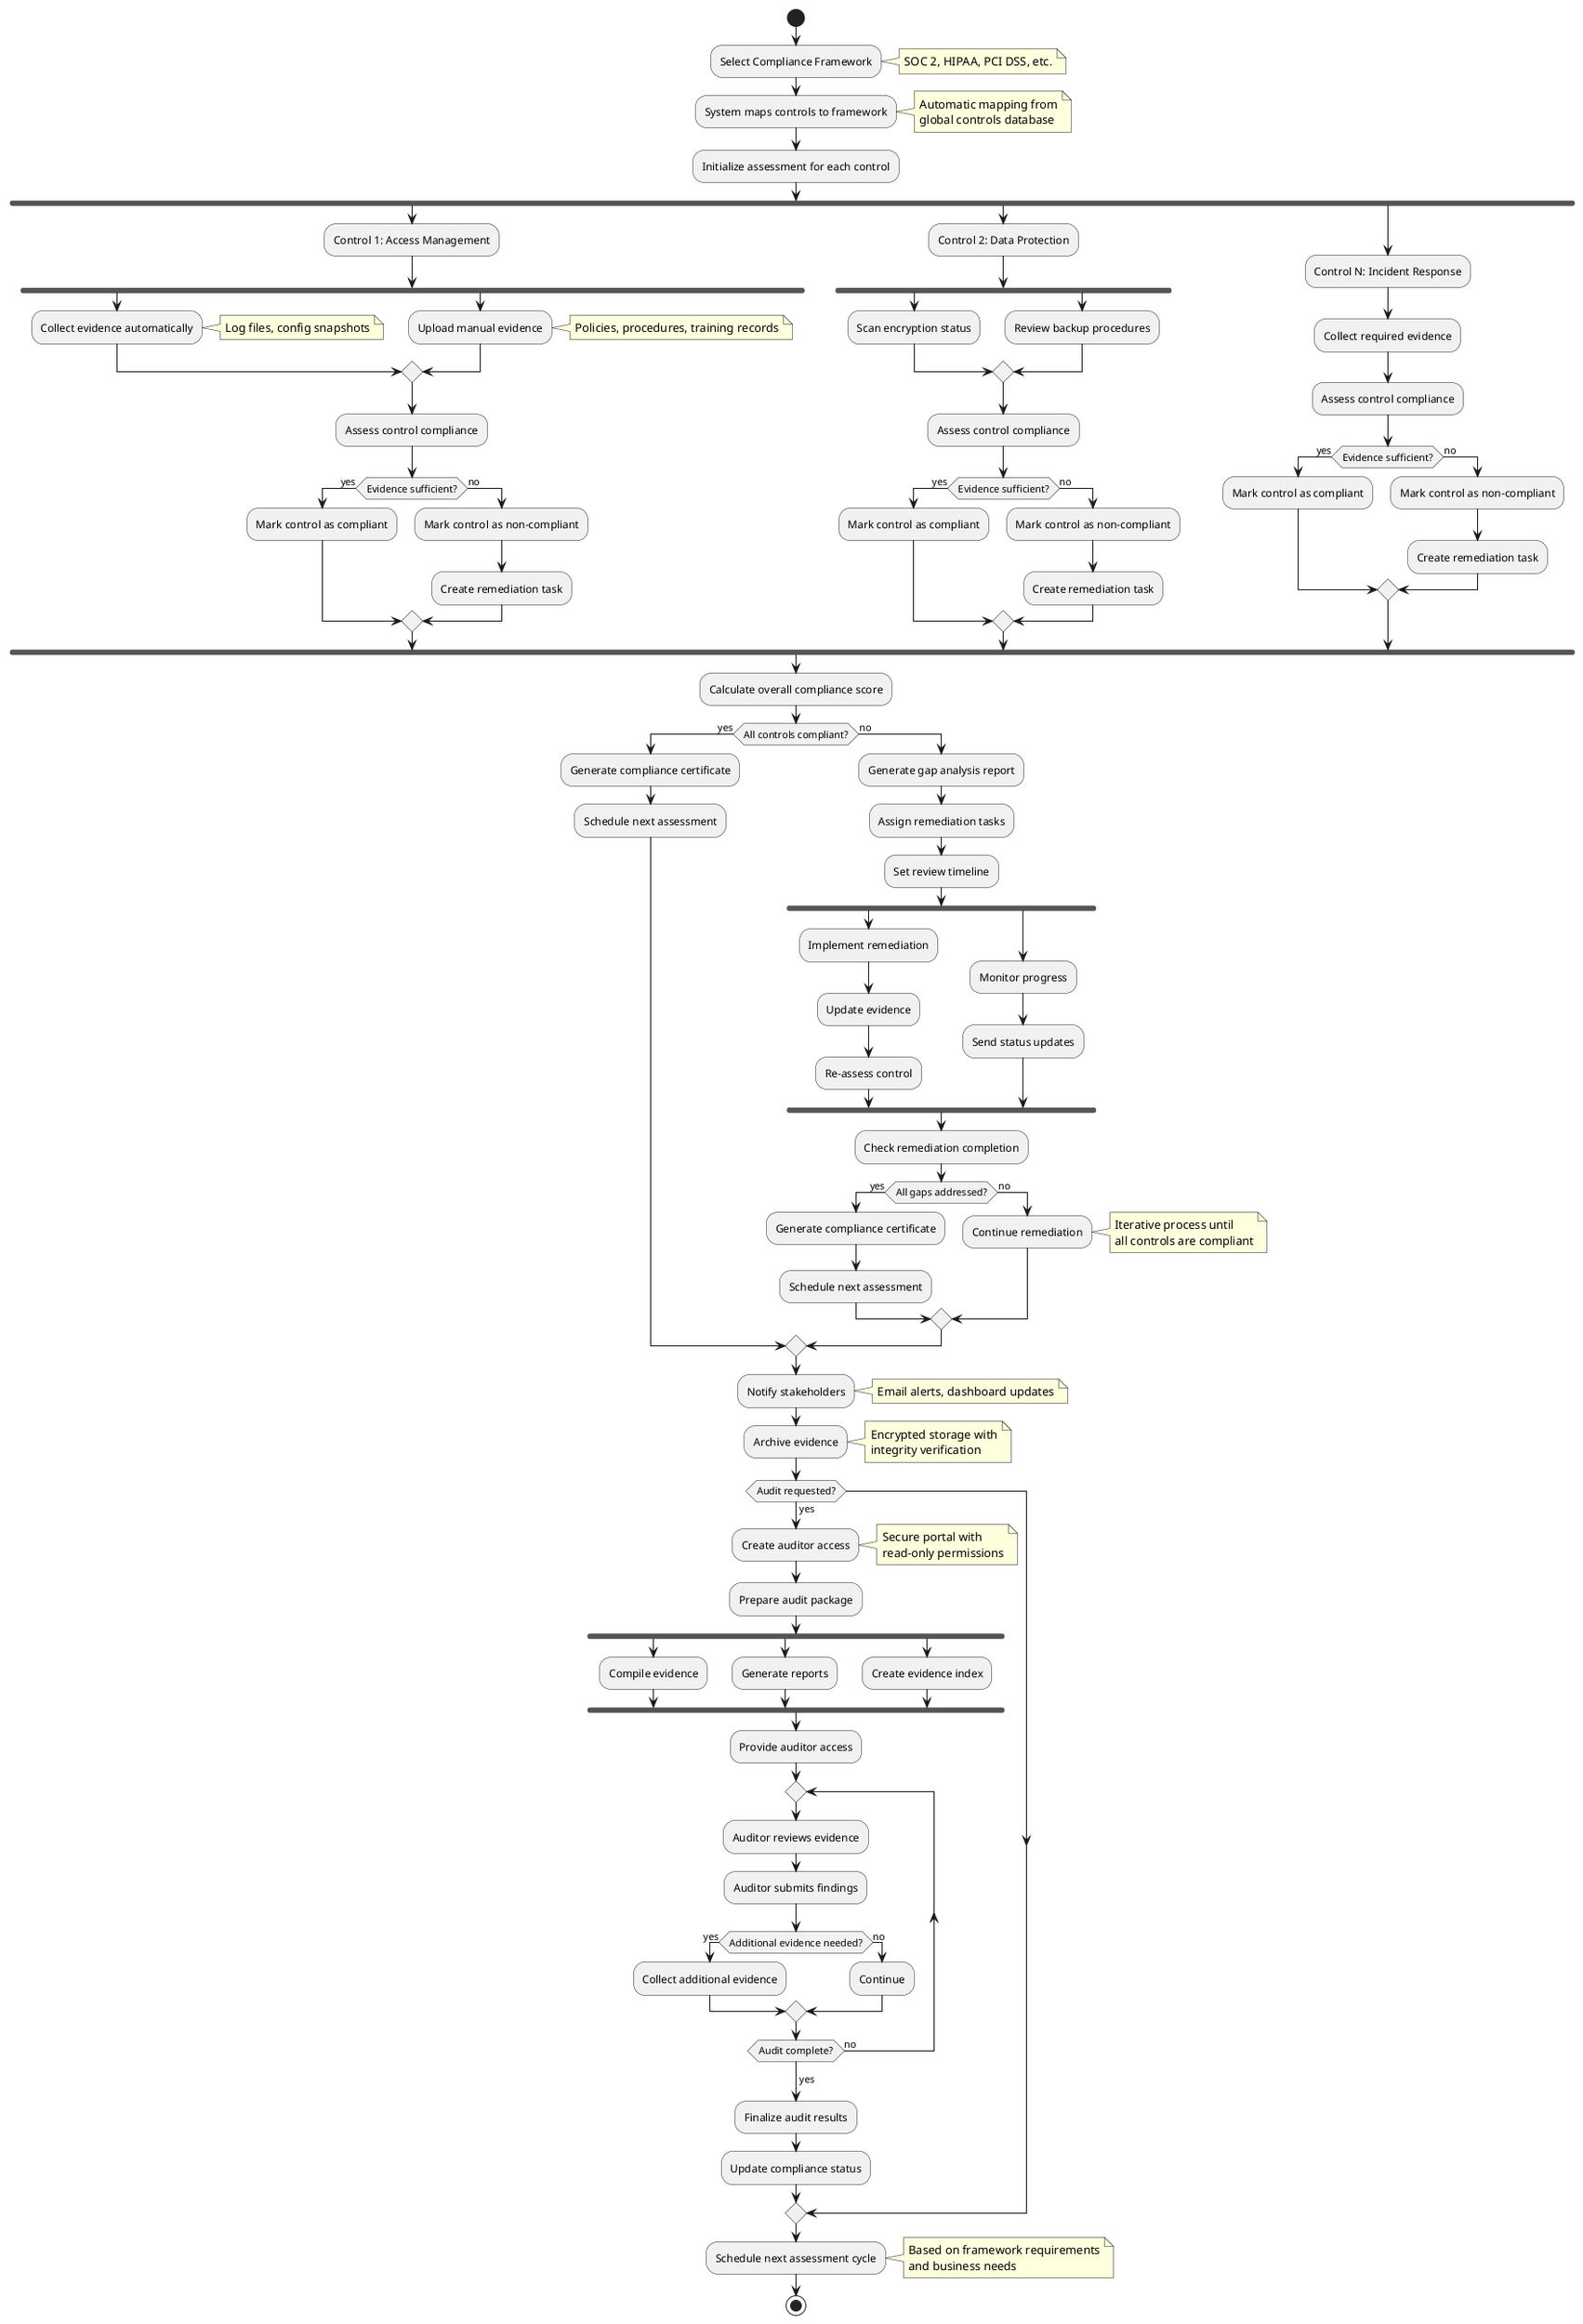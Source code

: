 
@startuml Compliance Assessment Workflow
start

:Select Compliance Framework;
note right: SOC 2, HIPAA, PCI DSS, etc.

:System maps controls to framework;
note right: Automatic mapping from\nglobal controls database

:Initialize assessment for each control;

fork
    :Control 1: Access Management;
    fork
        :Collect evidence automatically;
        note right: Log files, config snapshots
    fork again
        :Upload manual evidence;
        note right: Policies, procedures, training records
    end merge
    :Assess control compliance;
    if (Evidence sufficient?) then (yes)
        :Mark control as compliant;
    else (no)
        :Mark control as non-compliant;
        :Create remediation task;
    endif

fork again
    :Control 2: Data Protection;
    fork
        :Scan encryption status;
    fork again
        :Review backup procedures;
    end merge
    :Assess control compliance;
    if (Evidence sufficient?) then (yes)
        :Mark control as compliant;
    else (no)
        :Mark control as non-compliant;
        :Create remediation task;
    endif

fork again
    :Control N: Incident Response;
    :Collect required evidence;
    :Assess control compliance;
    if (Evidence sufficient?) then (yes)
        :Mark control as compliant;
    else (no)
        :Mark control as non-compliant;
        :Create remediation task;
    endif
end fork

:Calculate overall compliance score;

if (All controls compliant?) then (yes)
    :Generate compliance certificate;
    :Schedule next assessment;
else (no)
    :Generate gap analysis report;
    :Assign remediation tasks;
    :Set review timeline;

    fork
        :Implement remediation;
        :Update evidence;
        :Re-assess control;
    fork again
        :Monitor progress;
        :Send status updates;
    end fork

    :Check remediation completion;
    if (All gaps addressed?) then (yes)
        :Generate compliance certificate;
        :Schedule next assessment;
    else (no)
        :Continue remediation;
        note right: Iterative process until\nall controls are compliant
    endif
endif

:Notify stakeholders;
note right: Email alerts, dashboard updates

:Archive evidence;
note right: Encrypted storage with\nintegrity verification

if (Audit requested?) then (yes)
    :Create auditor access;
    note right: Secure portal with\nread-only permissions

    :Prepare audit package;
    fork
        :Compile evidence;
    fork again
        :Generate reports;
    fork again
        :Create evidence index;
    end fork

    :Provide auditor access;

    repeat
        :Auditor reviews evidence;
        :Auditor submits findings;
        if (Additional evidence needed?) then (yes)
            :Collect additional evidence;
        else (no)
            :Continue;
        endif
    repeat while (Audit complete?) is (no)
    -> yes;

    :Finalize audit results;
    :Update compliance status;
endif

:Schedule next assessment cycle;
note right: Based on framework requirements\nand business needs

stop

@enduml
